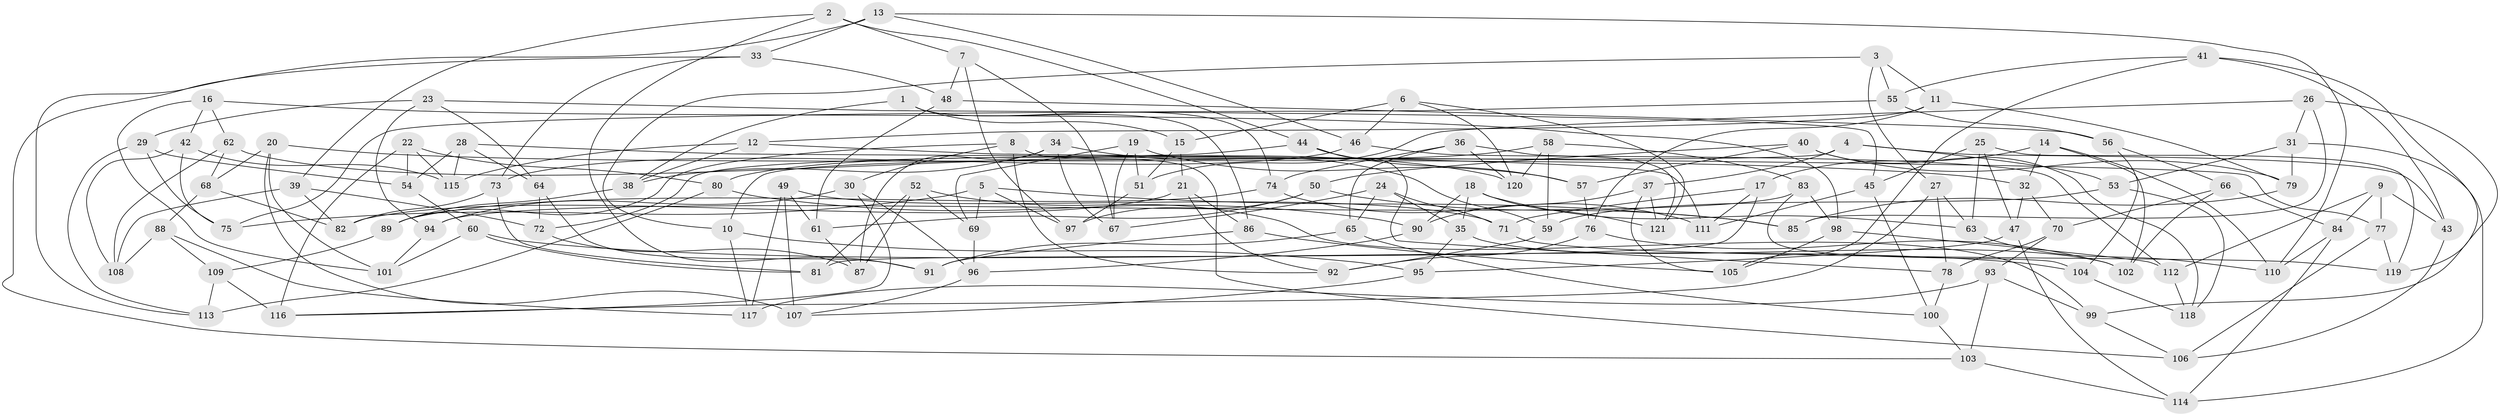 // Generated by graph-tools (version 1.1) at 2025/58/03/09/25 04:58:59]
// undirected, 121 vertices, 242 edges
graph export_dot {
graph [start="1"]
  node [color=gray90,style=filled];
  1;
  2;
  3;
  4;
  5;
  6;
  7;
  8;
  9;
  10;
  11;
  12;
  13;
  14;
  15;
  16;
  17;
  18;
  19;
  20;
  21;
  22;
  23;
  24;
  25;
  26;
  27;
  28;
  29;
  30;
  31;
  32;
  33;
  34;
  35;
  36;
  37;
  38;
  39;
  40;
  41;
  42;
  43;
  44;
  45;
  46;
  47;
  48;
  49;
  50;
  51;
  52;
  53;
  54;
  55;
  56;
  57;
  58;
  59;
  60;
  61;
  62;
  63;
  64;
  65;
  66;
  67;
  68;
  69;
  70;
  71;
  72;
  73;
  74;
  75;
  76;
  77;
  78;
  79;
  80;
  81;
  82;
  83;
  84;
  85;
  86;
  87;
  88;
  89;
  90;
  91;
  92;
  93;
  94;
  95;
  96;
  97;
  98;
  99;
  100;
  101;
  102;
  103;
  104;
  105;
  106;
  107;
  108;
  109;
  110;
  111;
  112;
  113;
  114;
  115;
  116;
  117;
  118;
  119;
  120;
  121;
  1 -- 38;
  1 -- 74;
  1 -- 86;
  1 -- 15;
  2 -- 91;
  2 -- 39;
  2 -- 44;
  2 -- 7;
  3 -- 55;
  3 -- 27;
  3 -- 10;
  3 -- 11;
  4 -- 43;
  4 -- 10;
  4 -- 37;
  4 -- 53;
  5 -- 97;
  5 -- 69;
  5 -- 75;
  5 -- 85;
  6 -- 46;
  6 -- 15;
  6 -- 120;
  6 -- 121;
  7 -- 48;
  7 -- 67;
  7 -- 97;
  8 -- 89;
  8 -- 92;
  8 -- 30;
  8 -- 106;
  9 -- 112;
  9 -- 77;
  9 -- 43;
  9 -- 84;
  10 -- 117;
  10 -- 95;
  11 -- 76;
  11 -- 79;
  11 -- 12;
  12 -- 38;
  12 -- 111;
  12 -- 115;
  13 -- 110;
  13 -- 113;
  13 -- 46;
  13 -- 33;
  14 -- 17;
  14 -- 110;
  14 -- 102;
  14 -- 32;
  15 -- 51;
  15 -- 21;
  16 -- 101;
  16 -- 42;
  16 -- 98;
  16 -- 62;
  17 -- 71;
  17 -- 111;
  17 -- 81;
  18 -- 90;
  18 -- 121;
  18 -- 35;
  18 -- 63;
  19 -- 51;
  19 -- 67;
  19 -- 57;
  19 -- 69;
  20 -- 68;
  20 -- 101;
  20 -- 107;
  20 -- 32;
  21 -- 86;
  21 -- 92;
  21 -- 82;
  22 -- 80;
  22 -- 115;
  22 -- 54;
  22 -- 116;
  23 -- 45;
  23 -- 64;
  23 -- 94;
  23 -- 29;
  24 -- 71;
  24 -- 35;
  24 -- 67;
  24 -- 65;
  25 -- 119;
  25 -- 63;
  25 -- 47;
  25 -- 45;
  26 -- 85;
  26 -- 51;
  26 -- 31;
  26 -- 99;
  27 -- 78;
  27 -- 116;
  27 -- 63;
  28 -- 64;
  28 -- 77;
  28 -- 54;
  28 -- 115;
  29 -- 54;
  29 -- 113;
  29 -- 75;
  30 -- 96;
  30 -- 94;
  30 -- 116;
  31 -- 114;
  31 -- 79;
  31 -- 53;
  32 -- 70;
  32 -- 47;
  33 -- 73;
  33 -- 48;
  33 -- 103;
  34 -- 87;
  34 -- 67;
  34 -- 38;
  34 -- 59;
  35 -- 102;
  35 -- 95;
  36 -- 74;
  36 -- 120;
  36 -- 65;
  36 -- 121;
  37 -- 121;
  37 -- 105;
  37 -- 90;
  38 -- 89;
  39 -- 82;
  39 -- 108;
  39 -- 72;
  40 -- 79;
  40 -- 50;
  40 -- 57;
  40 -- 118;
  41 -- 119;
  41 -- 43;
  41 -- 55;
  41 -- 105;
  42 -- 115;
  42 -- 108;
  42 -- 75;
  43 -- 106;
  44 -- 57;
  44 -- 72;
  44 -- 78;
  45 -- 100;
  45 -- 111;
  46 -- 73;
  46 -- 112;
  47 -- 114;
  47 -- 95;
  48 -- 61;
  48 -- 56;
  49 -- 61;
  49 -- 117;
  49 -- 107;
  49 -- 71;
  50 -- 85;
  50 -- 97;
  50 -- 61;
  51 -- 97;
  52 -- 69;
  52 -- 87;
  52 -- 81;
  52 -- 99;
  53 -- 59;
  53 -- 118;
  54 -- 60;
  55 -- 56;
  55 -- 75;
  56 -- 66;
  56 -- 104;
  57 -- 76;
  58 -- 120;
  58 -- 80;
  58 -- 83;
  58 -- 59;
  59 -- 92;
  60 -- 81;
  60 -- 101;
  60 -- 104;
  61 -- 87;
  62 -- 120;
  62 -- 68;
  62 -- 108;
  63 -- 110;
  64 -- 91;
  64 -- 72;
  65 -- 91;
  65 -- 100;
  66 -- 70;
  66 -- 102;
  66 -- 84;
  68 -- 88;
  68 -- 82;
  69 -- 96;
  70 -- 78;
  70 -- 93;
  71 -- 119;
  72 -- 87;
  73 -- 81;
  73 -- 82;
  74 -- 111;
  74 -- 89;
  76 -- 92;
  76 -- 102;
  77 -- 106;
  77 -- 119;
  78 -- 100;
  79 -- 85;
  80 -- 113;
  80 -- 90;
  83 -- 98;
  83 -- 94;
  83 -- 104;
  84 -- 114;
  84 -- 110;
  86 -- 91;
  86 -- 105;
  88 -- 109;
  88 -- 117;
  88 -- 108;
  89 -- 109;
  90 -- 96;
  93 -- 103;
  93 -- 117;
  93 -- 99;
  94 -- 101;
  95 -- 107;
  96 -- 107;
  98 -- 112;
  98 -- 105;
  99 -- 106;
  100 -- 103;
  103 -- 114;
  104 -- 118;
  109 -- 113;
  109 -- 116;
  112 -- 118;
}
